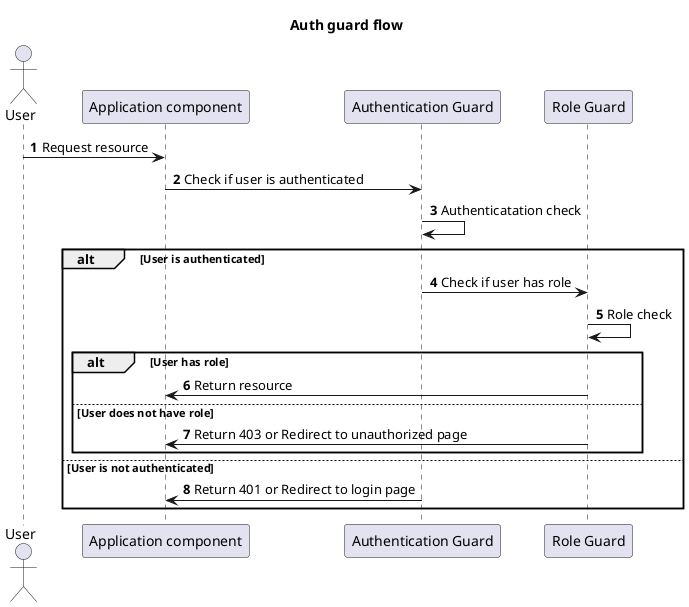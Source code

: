 @startuml normal flow

title Auth guard flow

actor User as User
participant "Application component" as app
participant "Authentication Guard" as Auth_guard
participant "Role Guard" as Role_guard

autonumber
User -> app: Request resource
app -> Auth_guard: Check if user is authenticated
Auth_guard -> Auth_guard: Authenticatation check
alt User is authenticated
    Auth_guard -> Role_guard: Check if user has role
    Role_guard -> Role_guard: Role check
    alt User has role
        Role_guard -> app: Return resource
    else User does not have role
        Role_guard -> app: Return 403 or Redirect to unauthorized page
    end
else User is not authenticated
    Auth_guard -> app: Return 401 or Redirect to login page
end

@enduml